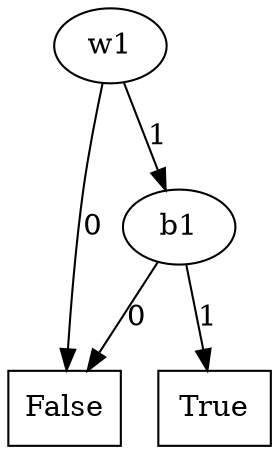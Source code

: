 digraph BDD {
node[shape=oval];
3[label="w1"];
node[shape=rectangle];
0[label=False];
node[shape=oval];

3->0[label=0];
2[label="b1"];
node[shape=rectangle];
0[label=False];
node[shape=oval];

2->0[label=0];
node[shape=rectangle];
1[label=True];
node[shape=oval];

2->1[label=1];

3->2[label=1];

}
